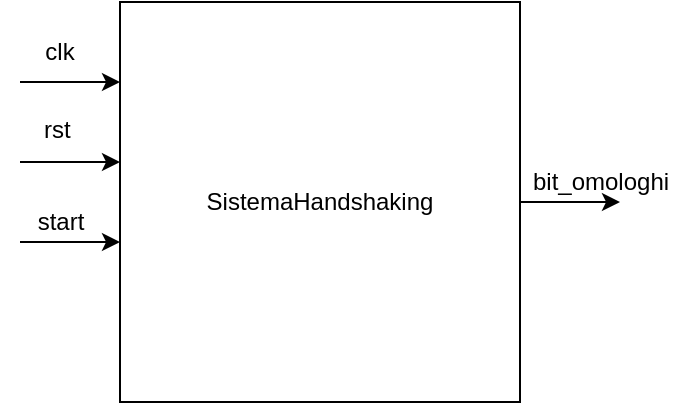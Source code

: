 <mxfile version="15.9.6" type="device"><diagram id="WUJziILNAGxvmue4e2pp" name="Page-1"><mxGraphModel dx="593" dy="308" grid="1" gridSize="10" guides="1" tooltips="1" connect="1" arrows="1" fold="1" page="1" pageScale="1" pageWidth="827" pageHeight="1169" math="0" shadow="0"><root><mxCell id="0"/><mxCell id="1" parent="0"/><mxCell id="uXVhRpL6d3nKLy8sJdk3-1" value="SistemaHandshaking" style="whiteSpace=wrap;html=1;aspect=fixed;" vertex="1" parent="1"><mxGeometry x="290" y="180" width="200" height="200" as="geometry"/></mxCell><mxCell id="uXVhRpL6d3nKLy8sJdk3-2" value="" style="endArrow=classic;html=1;rounded=0;" edge="1" parent="1"><mxGeometry width="50" height="50" relative="1" as="geometry"><mxPoint x="240" y="220" as="sourcePoint"/><mxPoint x="290" y="220" as="targetPoint"/></mxGeometry></mxCell><mxCell id="uXVhRpL6d3nKLy8sJdk3-3" value="" style="endArrow=classic;html=1;rounded=0;" edge="1" parent="1"><mxGeometry width="50" height="50" relative="1" as="geometry"><mxPoint x="240" y="260" as="sourcePoint"/><mxPoint x="290" y="260" as="targetPoint"/></mxGeometry></mxCell><mxCell id="uXVhRpL6d3nKLy8sJdk3-4" value="" style="endArrow=classic;html=1;rounded=0;" edge="1" parent="1"><mxGeometry width="50" height="50" relative="1" as="geometry"><mxPoint x="240" y="300" as="sourcePoint"/><mxPoint x="290" y="300" as="targetPoint"/></mxGeometry></mxCell><mxCell id="uXVhRpL6d3nKLy8sJdk3-5" value="clk" style="text;html=1;strokeColor=none;fillColor=none;align=center;verticalAlign=middle;whiteSpace=wrap;rounded=0;" vertex="1" parent="1"><mxGeometry x="230" y="190" width="60" height="30" as="geometry"/></mxCell><mxCell id="uXVhRpL6d3nKLy8sJdk3-7" value="rst" style="text;whiteSpace=wrap;html=1;" vertex="1" parent="1"><mxGeometry x="250" y="230" width="40" height="30" as="geometry"/></mxCell><mxCell id="uXVhRpL6d3nKLy8sJdk3-8" value="start" style="text;html=1;align=center;verticalAlign=middle;resizable=0;points=[];autosize=1;strokeColor=none;fillColor=none;" vertex="1" parent="1"><mxGeometry x="240" y="280" width="40" height="20" as="geometry"/></mxCell><mxCell id="uXVhRpL6d3nKLy8sJdk3-9" value="" style="endArrow=classic;html=1;rounded=0;" edge="1" parent="1"><mxGeometry width="50" height="50" relative="1" as="geometry"><mxPoint x="490" y="280" as="sourcePoint"/><mxPoint x="540" y="280" as="targetPoint"/></mxGeometry></mxCell><mxCell id="uXVhRpL6d3nKLy8sJdk3-10" value="bit_omologhi" style="text;html=1;align=center;verticalAlign=middle;resizable=0;points=[];autosize=1;strokeColor=none;fillColor=none;" vertex="1" parent="1"><mxGeometry x="490" y="260" width="80" height="20" as="geometry"/></mxCell></root></mxGraphModel></diagram></mxfile>